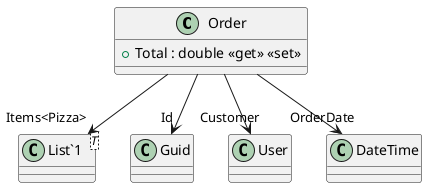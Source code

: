 @startuml
class Order {
    + Total : double <<get>> <<set>>
}
class "List`1"<T> {
}
Order --> "Id" Guid
Order --> "Items<Pizza>" "List`1"
Order --> "Customer" User
Order --> "OrderDate" DateTime
@enduml
